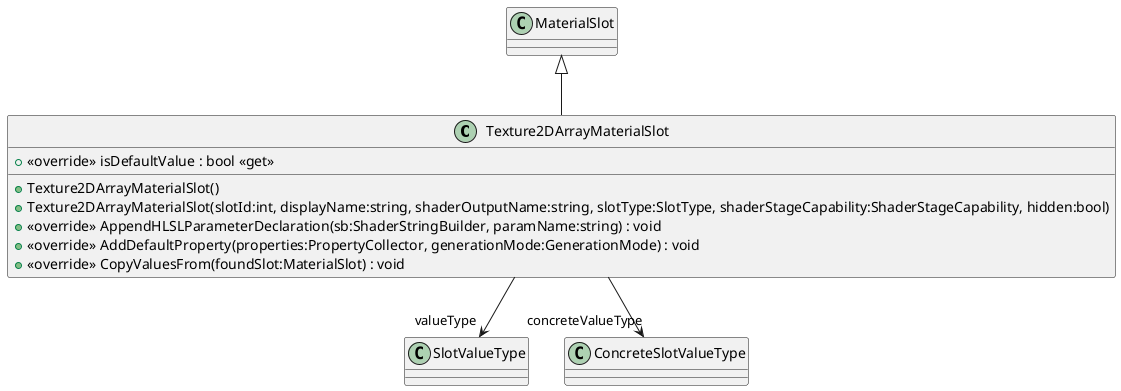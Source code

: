 @startuml
class Texture2DArrayMaterialSlot {
    + Texture2DArrayMaterialSlot()
    + Texture2DArrayMaterialSlot(slotId:int, displayName:string, shaderOutputName:string, slotType:SlotType, shaderStageCapability:ShaderStageCapability, hidden:bool)
    + <<override>> AppendHLSLParameterDeclaration(sb:ShaderStringBuilder, paramName:string) : void
    + <<override>> isDefaultValue : bool <<get>>
    + <<override>> AddDefaultProperty(properties:PropertyCollector, generationMode:GenerationMode) : void
    + <<override>> CopyValuesFrom(foundSlot:MaterialSlot) : void
}
MaterialSlot <|-- Texture2DArrayMaterialSlot
Texture2DArrayMaterialSlot --> "valueType" SlotValueType
Texture2DArrayMaterialSlot --> "concreteValueType" ConcreteSlotValueType
@enduml
